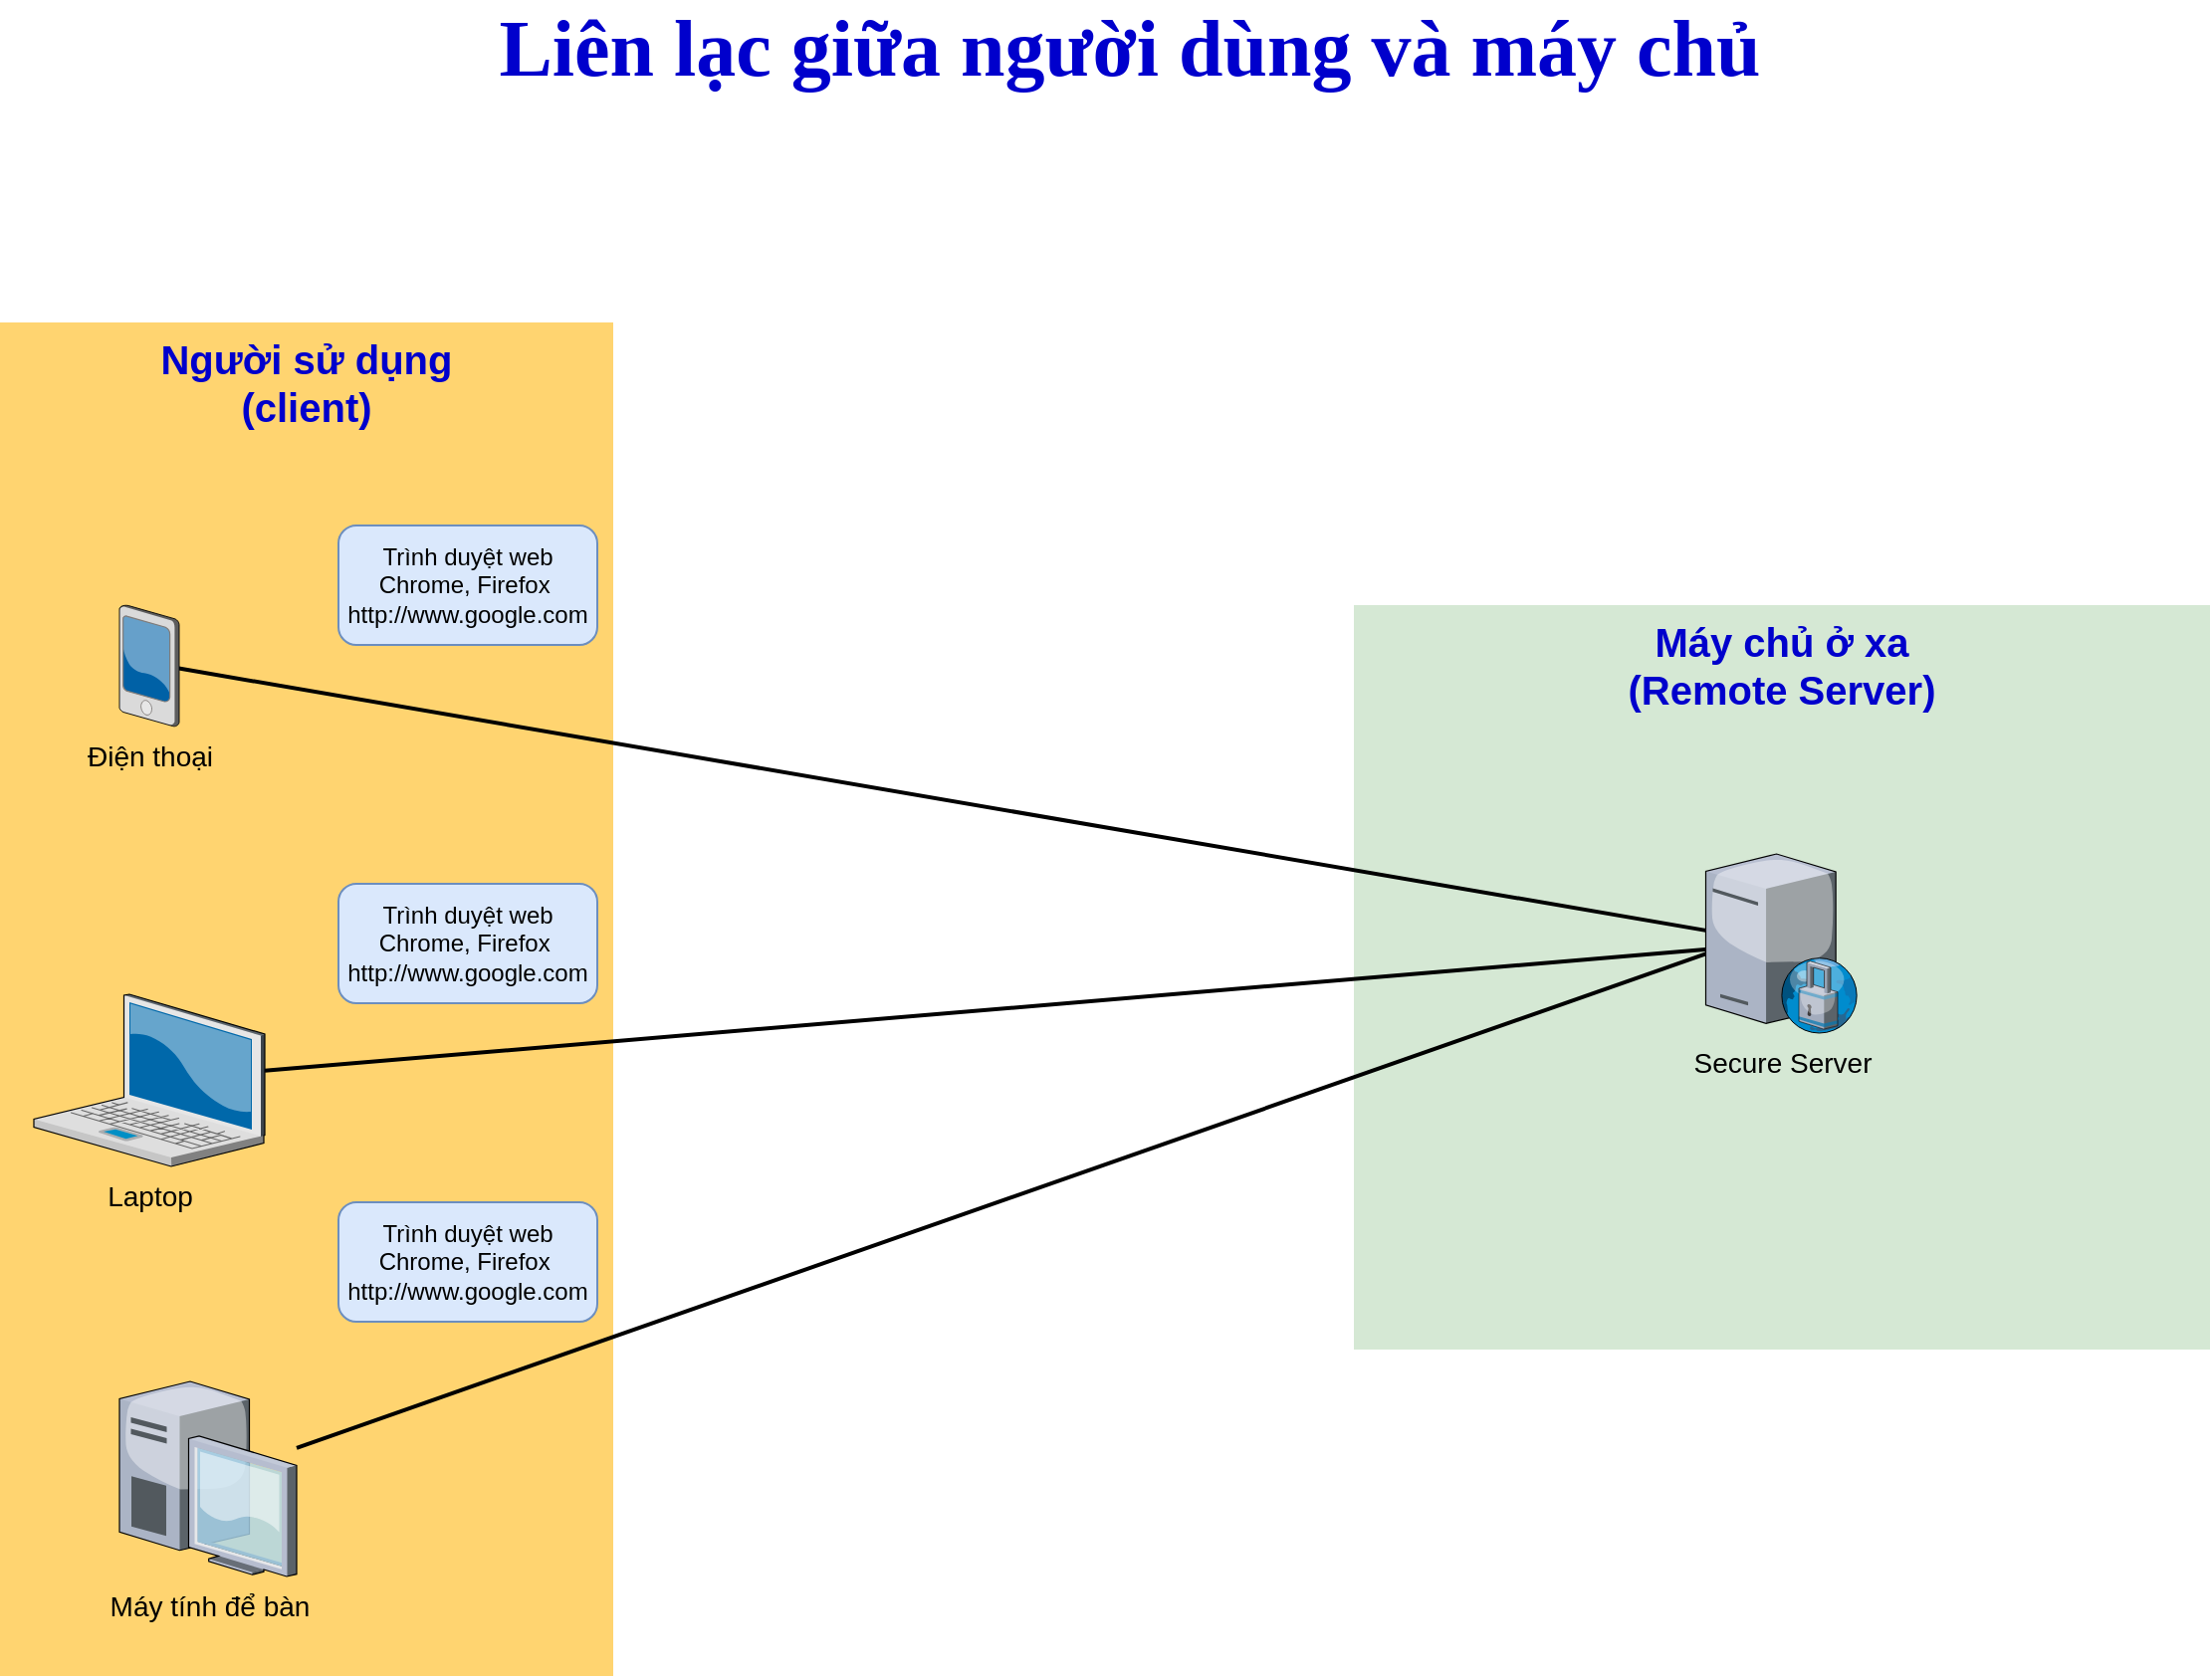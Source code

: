 <mxfile version="13.1.14" type="device"><diagram name="Page-1" id="e3a06f82-3646-2815-327d-82caf3d4e204"><mxGraphModel dx="1053" dy="557" grid="1" gridSize="10" guides="1" tooltips="1" connect="1" arrows="1" fold="1" page="1" pageScale="1.5" pageWidth="1169" pageHeight="826" background="none" math="0" shadow="0"><root><mxCell id="0" style=";html=1;"/><mxCell id="1" style=";html=1;" parent="0"/><mxCell id="6a7d8f32e03d9370-60" value="&lt;font style=&quot;font-size: 20px&quot; color=&quot;#0000cc&quot;&gt;&lt;b&gt;Máy chủ ở xa &lt;br&gt;(Remote Server)&lt;/b&gt;&lt;/font&gt;" style="whiteSpace=wrap;html=1;fillColor=#d5e8d4;fontSize=14;strokeColor=none;verticalAlign=top;" parent="1" vertex="1"><mxGeometry x="990" y="390" width="430" height="374" as="geometry"/></mxCell><mxCell id="6a7d8f32e03d9370-57" value="&lt;font style=&quot;font-size: 20px&quot; color=&quot;#0000cc&quot;&gt;&lt;b&gt;Người sử dụng &lt;br&gt;(client)&lt;/b&gt;&lt;/font&gt;" style="whiteSpace=wrap;html=1;fillColor=#FFD470;gradientColor=none;fontSize=14;strokeColor=none;verticalAlign=top;" parent="1" vertex="1"><mxGeometry x="310" y="248" width="308" height="680" as="geometry"/></mxCell><mxCell id="6a7d8f32e03d9370-35" style="edgeStyle=none;rounded=0;html=1;startSize=10;endSize=10;jettySize=auto;orthogonalLoop=1;fontSize=14;endArrow=none;endFill=0;strokeWidth=2;entryX=0.073;entryY=0.528;entryDx=0;entryDy=0;entryPerimeter=0;" parent="1" source="6a7d8f32e03d9370-2" target="6a7d8f32e03d9370-25" edge="1"><mxGeometry relative="1" as="geometry"><mxPoint x="637" y="843.32" as="targetPoint"/></mxGeometry></mxCell><mxCell id="6a7d8f32e03d9370-2" value="Laptop" style="verticalLabelPosition=bottom;aspect=fixed;html=1;verticalAlign=top;strokeColor=none;shape=mxgraph.citrix.laptop_2;fillColor=#66B2FF;gradientColor=#0066CC;fontSize=14;" parent="1" vertex="1"><mxGeometry x="327.0" y="585.5" width="116" height="86.5" as="geometry"/></mxCell><mxCell id="6a7d8f32e03d9370-34" style="edgeStyle=none;rounded=0;html=1;startSize=10;endSize=10;jettySize=auto;orthogonalLoop=1;fontSize=14;endArrow=none;endFill=0;strokeWidth=2;entryX=0.168;entryY=0.508;entryDx=0;entryDy=0;entryPerimeter=0;" parent="1" source="6a7d8f32e03d9370-3" target="6a7d8f32e03d9370-25" edge="1"><mxGeometry relative="1" as="geometry"><mxPoint x="637" y="679.147" as="targetPoint"/></mxGeometry></mxCell><mxCell id="6a7d8f32e03d9370-3" value="Máy tính để bàn" style="verticalLabelPosition=bottom;aspect=fixed;html=1;verticalAlign=top;strokeColor=none;shape=mxgraph.citrix.desktop;fillColor=#66B2FF;gradientColor=#0066CC;fontSize=14;" parent="1" vertex="1"><mxGeometry x="370.0" y="780" width="89" height="98" as="geometry"/></mxCell><mxCell id="6a7d8f32e03d9370-56" style="edgeStyle=none;rounded=0;html=1;startSize=10;endSize=10;jettySize=auto;orthogonalLoop=1;fontSize=14;endArrow=none;endFill=0;strokeWidth=2;exitX=0.874;exitY=0.511;exitDx=0;exitDy=0;exitPerimeter=0;" parent="1" source="FxPdNSylVPfAXl62DZSr-1" target="6a7d8f32e03d9370-25" edge="1"><mxGeometry relative="1" as="geometry"><mxPoint x="914.19" y="281.008" as="sourcePoint"/></mxGeometry></mxCell><mxCell id="6a7d8f32e03d9370-25" value="Secure Server" style="verticalLabelPosition=bottom;aspect=fixed;html=1;verticalAlign=top;strokeColor=none;shape=mxgraph.citrix.proxy_server;fillColor=#66B2FF;gradientColor=#0066CC;fontSize=14;" parent="1" vertex="1"><mxGeometry x="1166.75" y="515" width="76.5" height="90" as="geometry"/></mxCell><mxCell id="FxPdNSylVPfAXl62DZSr-1" value="Điện thoại" style="verticalLabelPosition=bottom;aspect=fixed;html=1;verticalAlign=top;strokeColor=none;shape=mxgraph.citrix.pda;fillColor=#66B2FF;gradientColor=#0066CC;fontSize=14;" vertex="1" parent="1"><mxGeometry x="370.0" y="390" width="30" height="61" as="geometry"/></mxCell><mxCell id="FxPdNSylVPfAXl62DZSr-2" value="Trình duyệt web&lt;br&gt;Chrome, Firefox&amp;nbsp;&lt;br&gt;http://www.google.com" style="rounded=1;whiteSpace=wrap;html=1;fillColor=#dae8fc;strokeColor=#6c8ebf;" vertex="1" parent="1"><mxGeometry x="480" y="350" width="130" height="60" as="geometry"/></mxCell><mxCell id="FxPdNSylVPfAXl62DZSr-11" value="Liên lạc giữa người dùng và máy chủ" style="text;strokeColor=none;fillColor=none;html=1;fontSize=40;fontStyle=1;verticalAlign=middle;align=center;fontFamily=Times New Roman;fontColor=#0000CC;" vertex="1" parent="1"><mxGeometry x="446" y="90" width="861" height="40" as="geometry"/></mxCell><mxCell id="FxPdNSylVPfAXl62DZSr-13" value="Trình duyệt web&lt;br&gt;Chrome, Firefox&amp;nbsp;&lt;br&gt;http://www.google.com" style="rounded=1;whiteSpace=wrap;html=1;fillColor=#dae8fc;strokeColor=#6c8ebf;" vertex="1" parent="1"><mxGeometry x="480" y="530" width="130" height="60" as="geometry"/></mxCell><mxCell id="FxPdNSylVPfAXl62DZSr-14" value="Trình duyệt web&lt;br&gt;Chrome, Firefox&amp;nbsp;&lt;br&gt;http://www.google.com" style="rounded=1;whiteSpace=wrap;html=1;fillColor=#dae8fc;strokeColor=#6c8ebf;" vertex="1" parent="1"><mxGeometry x="480" y="690" width="130" height="60" as="geometry"/></mxCell></root></mxGraphModel></diagram></mxfile>